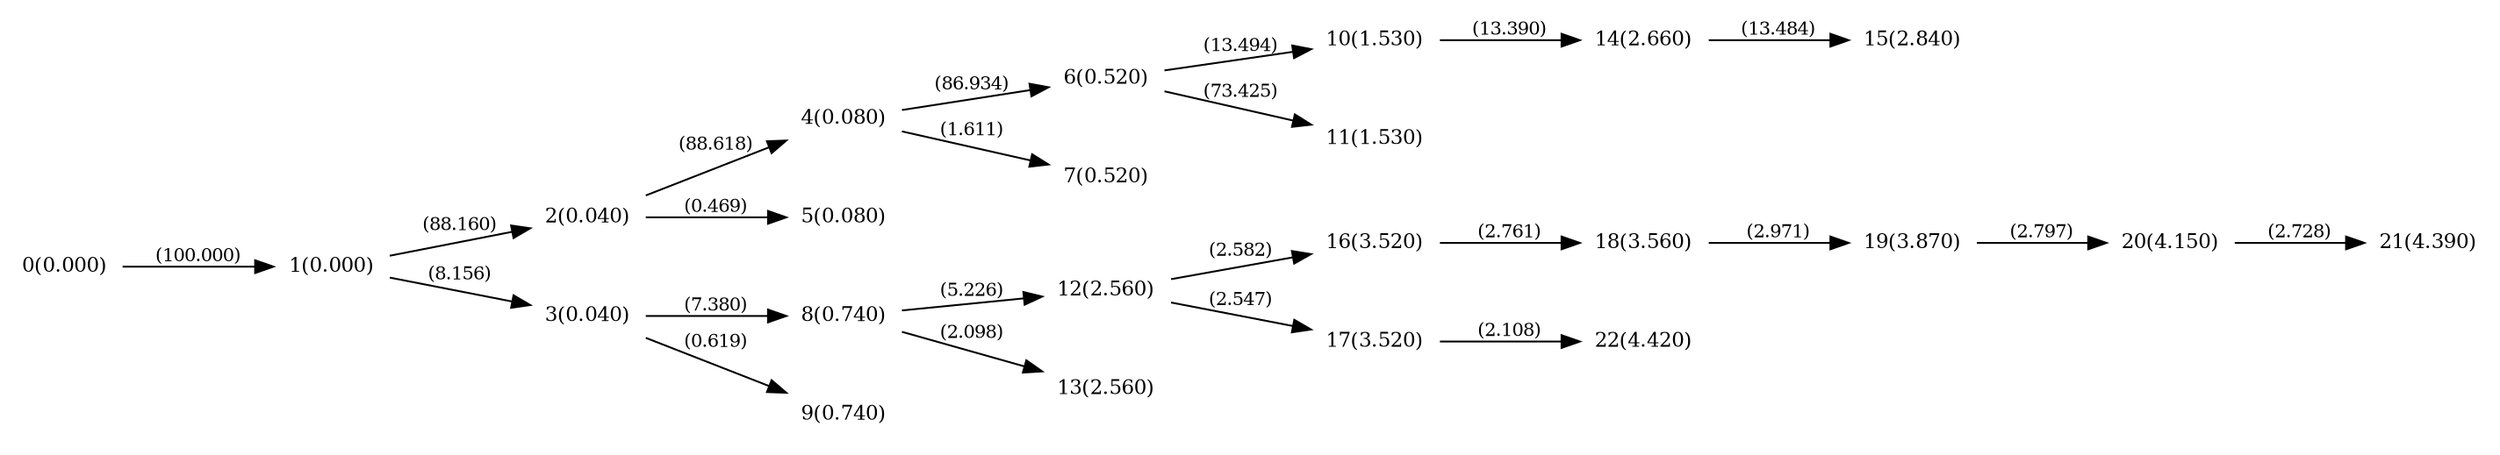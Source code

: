 digraph "graph" {

rankdir="LR";
node [shape=plaintext, fontsize=11];
edge [fontsize=10];

0 [label="0(0.000)"];
1 [label="1(0.000)"];
2 [label="2(0.040)"];
3 [label="3(0.040)"];
4 [label="4(0.080)"];
5 [label="5(0.080)"];
6 [label="6(0.520)"];
7 [label="7(0.520)"];
8 [label="8(0.740)"];
9 [label="9(0.740)"];
10 [label="10(1.530)"];
11 [label="11(1.530)"];
12 [label="12(2.560)"];
13 [label="13(2.560)"];
14 [label="14(2.660)"];
15 [label="15(2.840)"];
16 [label="16(3.520)"];
17 [label="17(3.520)"];
18 [label="18(3.560)"];
19 [label="19(3.870)"];
20 [label="20(4.150)"];
21 [label="21(4.390)"];
22 [label="22(4.420)"];

0->1 [label="(100.000)"];
1->2 [label="(88.160)"];
1->3 [label="(8.156)"];
2->4 [label="(88.618)"];
2->5 [label="(0.469)"];
4->6 [label="(86.934)"];
4->7 [label="(1.611)"];
3->8 [label="(7.380)"];
3->9 [label="(0.619)"];
6->10 [label="(13.494)"];
6->11 [label="(73.425)"];
8->12 [label="(5.226)"];
8->13 [label="(2.098)"];
10->14 [label="(13.390)"];
14->15 [label="(13.484)"];
12->16 [label="(2.582)"];
12->17 [label="(2.547)"];
16->18 [label="(2.761)"];
18->19 [label="(2.971)"];
19->20 [label="(2.797)"];
20->21 [label="(2.728)"];
17->22 [label="(2.108)"];

}
